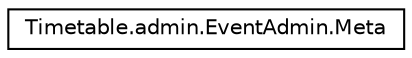 digraph "Graphical Class Hierarchy"
{
  edge [fontname="Helvetica",fontsize="10",labelfontname="Helvetica",labelfontsize="10"];
  node [fontname="Helvetica",fontsize="10",shape=record];
  rankdir="LR";
  Node0 [label="Timetable.admin.EventAdmin.Meta",height=0.2,width=0.4,color="black", fillcolor="white", style="filled",URL="$classTimetable_1_1admin_1_1EventAdmin_1_1Meta.html"];
}
